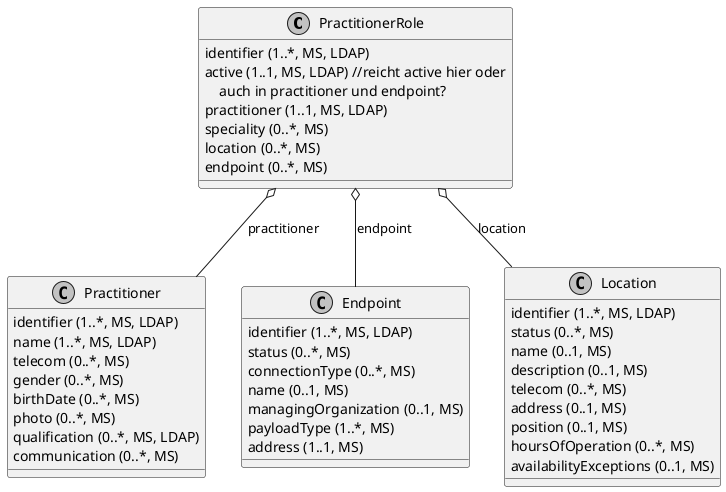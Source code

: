 @startuml cd_FHIR_PractitionerRole
skinparam monochrome true
class PractitionerRole {
  {field} identifier (1..*, MS, LDAP)
  {field} active (1..1, MS, LDAP) //reicht active hier oder\n    auch in practitioner und endpoint?
  {field} practitioner (1..1, MS, LDAP)
  {field} speciality (0..*, MS)
  {field} location (0..*, MS)
  {field} endpoint (0..*, MS)
}
class Practitioner {
  {field} identifier (1..*, MS, LDAP)
  {field} name (1..*, MS, LDAP)
  {field} telecom (0..*, MS)
  {field} gender (0..*, MS)
  {field} birthDate (0..*, MS)
  {field} photo (0..*, MS)
  {field} qualification (0..*, MS, LDAP)
  {field} communication (0..*, MS)
}
class Endpoint {
  {field} identifier (1..*, MS, LDAP)
  {field} status (0..*, MS)
  {field} connectionType (0..*, MS)
  {field} name (0..1, MS)
  {field} managingOrganization (0..1, MS)
  {field} payloadType (1..*, MS)
  {field} address (1..1, MS)
}
class Location {
  {field} identifier (1..*, MS, LDAP)
  {field} status (0..*, MS)
  {field} name (0..1, MS)
  {field} description (0..1, MS)
  {field} telecom (0..*, MS)
  {field} address (0..1, MS)
  {field} position (0..1, MS)
  {field} hoursOfOperation (0..*, MS)
  {field} availabilityExceptions (0..1, MS)
}

PractitionerRole o-- Practitioner: practitioner
PractitionerRole o-- Endpoint: endpoint
PractitionerRole o-- Location: location
@enduml